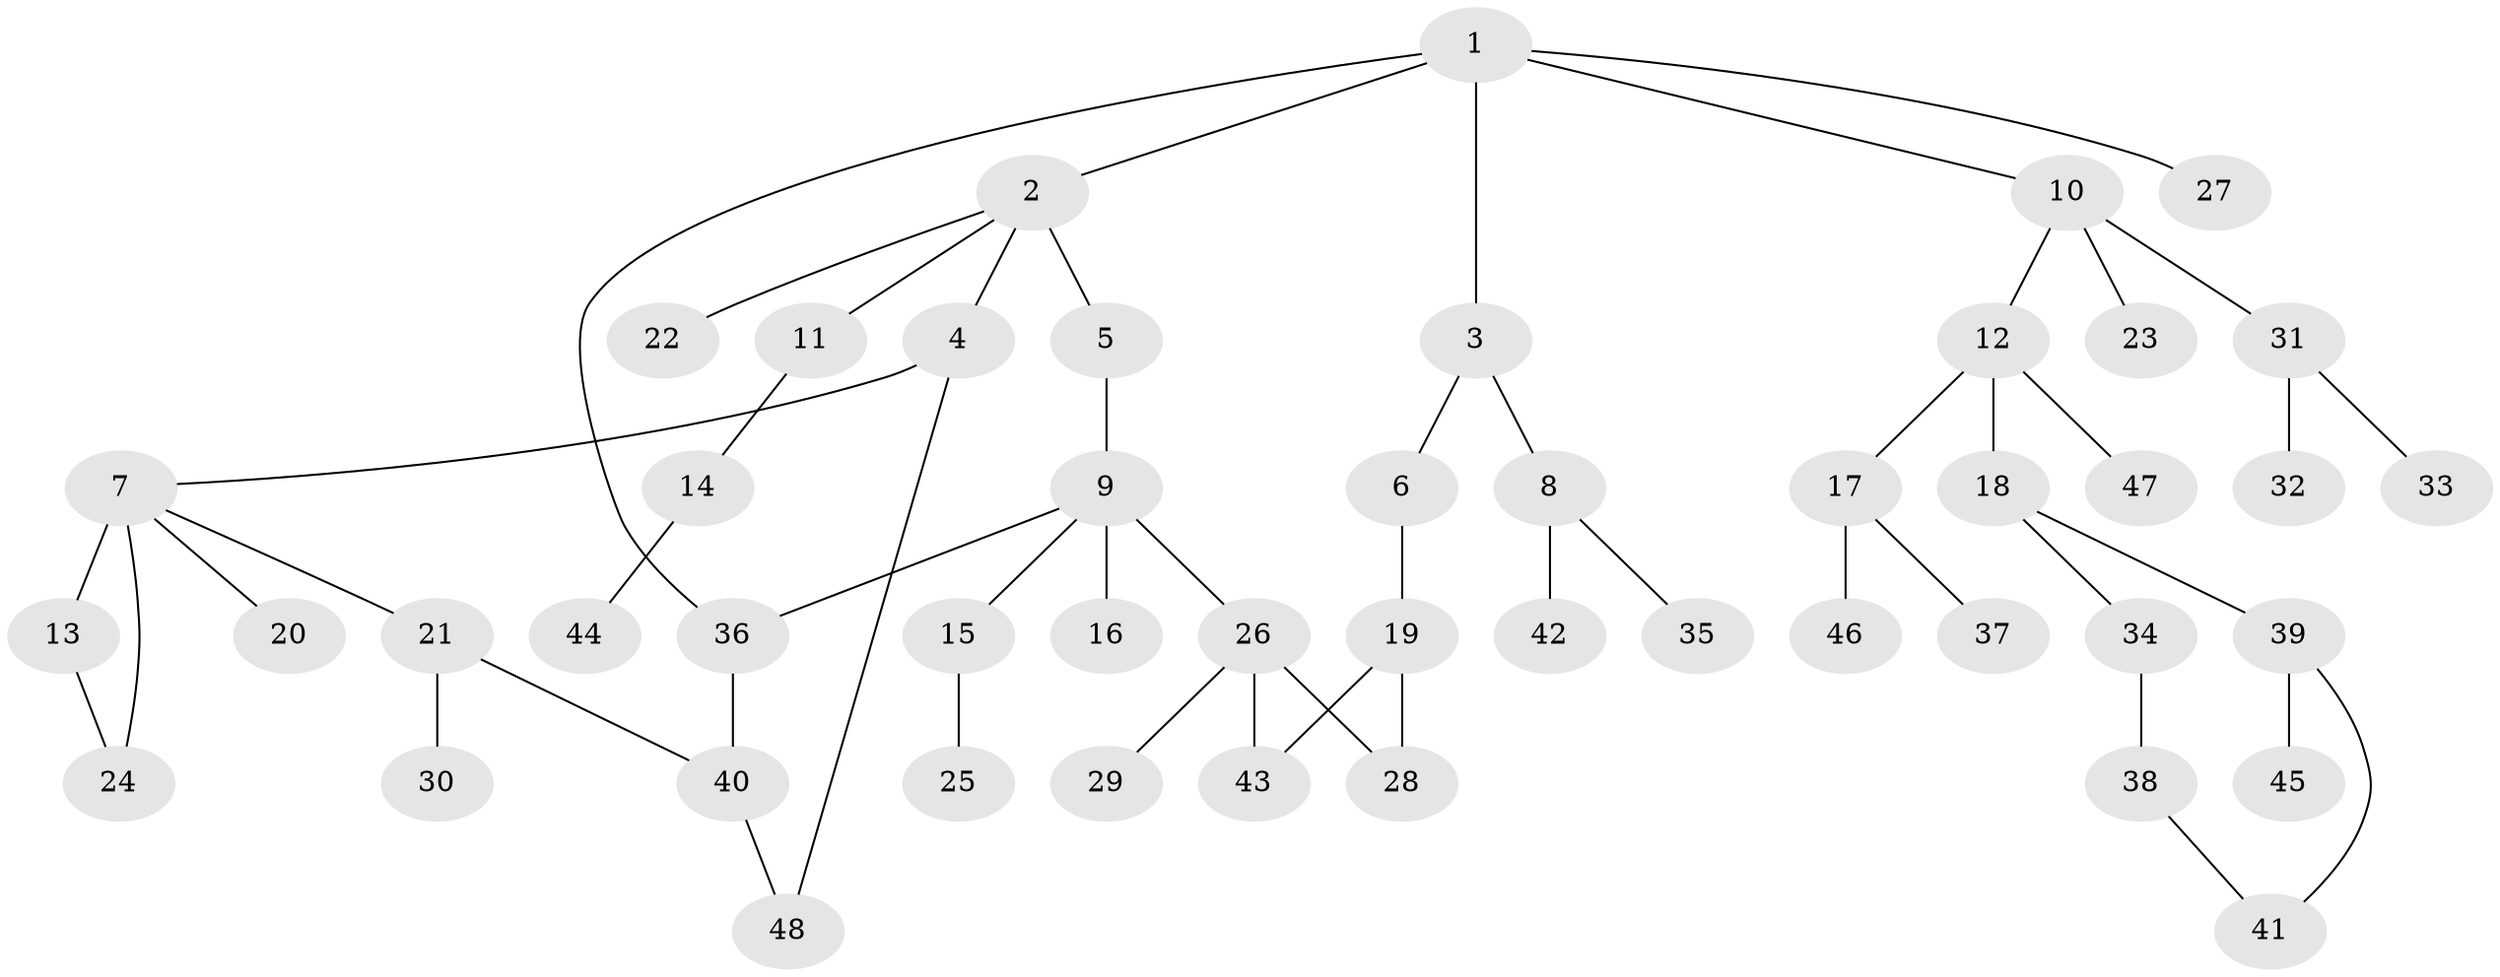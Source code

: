// original degree distribution, {6: 0.03125, 5: 0.052083333333333336, 3: 0.125, 4: 0.0625, 2: 0.3229166666666667, 1: 0.40625}
// Generated by graph-tools (version 1.1) at 2025/34/03/09/25 02:34:01]
// undirected, 48 vertices, 54 edges
graph export_dot {
graph [start="1"]
  node [color=gray90,style=filled];
  1;
  2;
  3;
  4;
  5;
  6;
  7;
  8;
  9;
  10;
  11;
  12;
  13;
  14;
  15;
  16;
  17;
  18;
  19;
  20;
  21;
  22;
  23;
  24;
  25;
  26;
  27;
  28;
  29;
  30;
  31;
  32;
  33;
  34;
  35;
  36;
  37;
  38;
  39;
  40;
  41;
  42;
  43;
  44;
  45;
  46;
  47;
  48;
  1 -- 2 [weight=1.0];
  1 -- 3 [weight=1.0];
  1 -- 10 [weight=1.0];
  1 -- 27 [weight=1.0];
  1 -- 36 [weight=1.0];
  2 -- 4 [weight=1.0];
  2 -- 5 [weight=2.0];
  2 -- 11 [weight=1.0];
  2 -- 22 [weight=1.0];
  3 -- 6 [weight=1.0];
  3 -- 8 [weight=1.0];
  4 -- 7 [weight=1.0];
  4 -- 48 [weight=1.0];
  5 -- 9 [weight=1.0];
  6 -- 19 [weight=1.0];
  7 -- 13 [weight=4.0];
  7 -- 20 [weight=1.0];
  7 -- 21 [weight=1.0];
  7 -- 24 [weight=1.0];
  8 -- 35 [weight=1.0];
  8 -- 42 [weight=1.0];
  9 -- 15 [weight=1.0];
  9 -- 16 [weight=5.0];
  9 -- 26 [weight=1.0];
  9 -- 36 [weight=1.0];
  10 -- 12 [weight=1.0];
  10 -- 23 [weight=1.0];
  10 -- 31 [weight=2.0];
  11 -- 14 [weight=1.0];
  12 -- 17 [weight=1.0];
  12 -- 18 [weight=1.0];
  12 -- 47 [weight=1.0];
  13 -- 24 [weight=1.0];
  14 -- 44 [weight=1.0];
  15 -- 25 [weight=1.0];
  17 -- 37 [weight=1.0];
  17 -- 46 [weight=2.0];
  18 -- 34 [weight=1.0];
  18 -- 39 [weight=1.0];
  19 -- 28 [weight=1.0];
  19 -- 43 [weight=1.0];
  21 -- 30 [weight=1.0];
  21 -- 40 [weight=1.0];
  26 -- 28 [weight=1.0];
  26 -- 29 [weight=1.0];
  26 -- 43 [weight=1.0];
  31 -- 32 [weight=1.0];
  31 -- 33 [weight=1.0];
  34 -- 38 [weight=1.0];
  36 -- 40 [weight=1.0];
  38 -- 41 [weight=1.0];
  39 -- 41 [weight=1.0];
  39 -- 45 [weight=1.0];
  40 -- 48 [weight=1.0];
}
